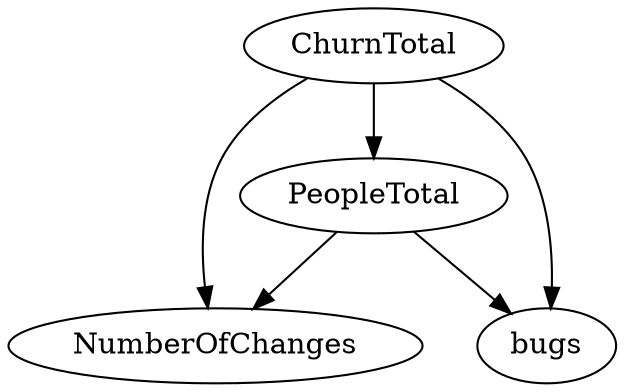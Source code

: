 digraph {
   PeopleTotal;
   NumberOfChanges;
   ChurnTotal;
   bugs;
   PeopleTotal -> NumberOfChanges;
   PeopleTotal -> bugs;
   ChurnTotal -> PeopleTotal;
   ChurnTotal -> NumberOfChanges;
   ChurnTotal -> bugs;
}
